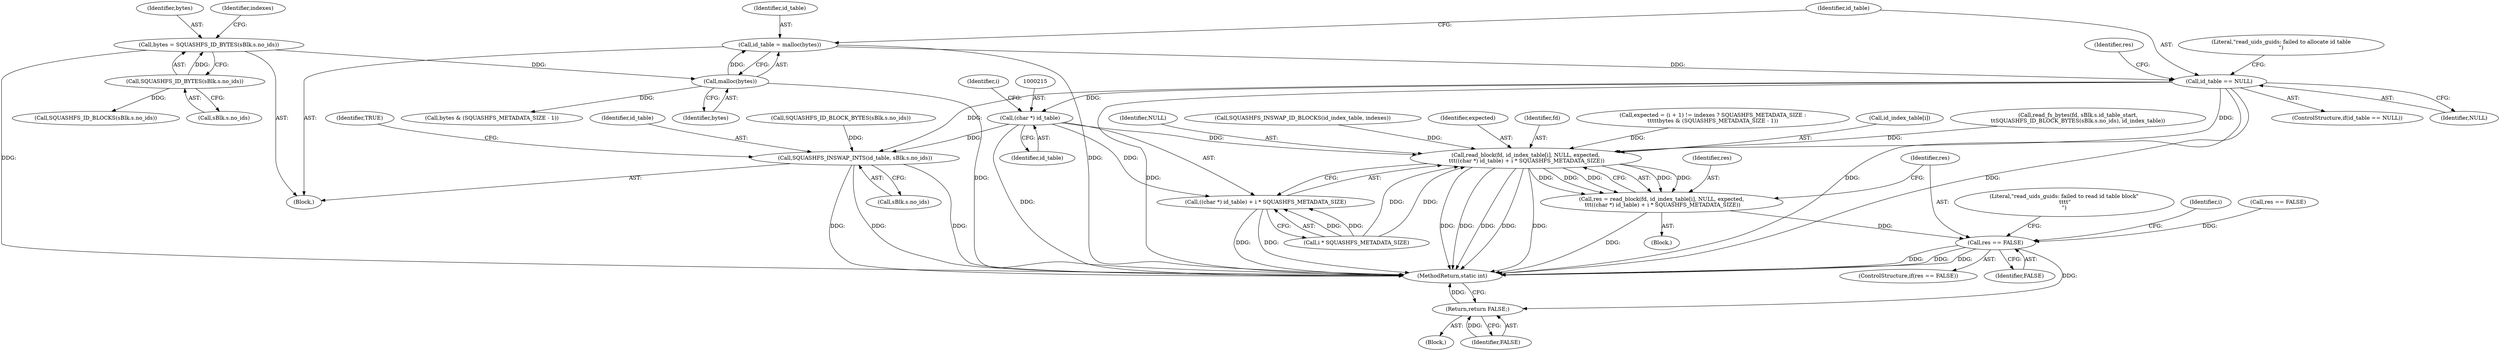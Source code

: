 digraph "0_squashfs-tools_f95864afe8833fe3ad782d714b41378e860977b1_3@API" {
"1000132" [label="(Call,id_table = malloc(bytes))"];
"1000134" [label="(Call,malloc(bytes))"];
"1000107" [label="(Call,bytes = SQUASHFS_ID_BYTES(sBlk.s.no_ids))"];
"1000109" [label="(Call,SQUASHFS_ID_BYTES(sBlk.s.no_ids))"];
"1000137" [label="(Call,id_table == NULL)"];
"1000206" [label="(Call,read_block(fd, id_index_table[i], NULL, expected,\n \t\t\t((char *) id_table) + i * SQUASHFS_METADATA_SIZE))"];
"1000204" [label="(Call,res = read_block(fd, id_index_table[i], NULL, expected,\n \t\t\t((char *) id_table) + i * SQUASHFS_METADATA_SIZE))"];
"1000221" [label="(Call,res == FALSE)"];
"1000227" [label="(Return,return FALSE;)"];
"1000214" [label="(Call,(char *) id_table)"];
"1000213" [label="(Call,((char *) id_table) + i * SQUASHFS_METADATA_SIZE)"];
"1000229" [label="(Call,SQUASHFS_INSWAP_INTS(id_table, sBlk.s.no_ids))"];
"1000108" [label="(Identifier,bytes)"];
"1000226" [label="(Literal,\"read_uids_guids: failed to read id table block\"\n \t\t\t\t\"\n\")"];
"1000206" [label="(Call,read_block(fd, id_index_table[i], NULL, expected,\n \t\t\t((char *) id_table) + i * SQUASHFS_METADATA_SIZE))"];
"1000109" [label="(Call,SQUASHFS_ID_BYTES(sBlk.s.no_ids))"];
"1000142" [label="(Literal,\"read_uids_guids: failed to allocate id table\n\")"];
"1000117" [label="(Identifier,indexes)"];
"1000138" [label="(Identifier,id_table)"];
"1000220" [label="(ControlStructure,if(res == FALSE))"];
"1000204" [label="(Call,res = read_block(fd, id_index_table[i], NULL, expected,\n \t\t\t((char *) id_table) + i * SQUASHFS_METADATA_SIZE))"];
"1000199" [label="(Call,bytes & (SQUASHFS_METADATA_SIZE - 1))"];
"1000170" [label="(Call,SQUASHFS_INSWAP_ID_BLOCKS(id_index_table, indexes))"];
"1000221" [label="(Call,res == FALSE)"];
"1000223" [label="(Identifier,FALSE)"];
"1000237" [label="(Identifier,TRUE)"];
"1000136" [label="(ControlStructure,if(id_table == NULL))"];
"1000110" [label="(Call,sBlk.s.no_ids)"];
"1000212" [label="(Identifier,expected)"];
"1000205" [label="(Identifier,res)"];
"1000133" [label="(Identifier,id_table)"];
"1000118" [label="(Call,SQUASHFS_ID_BLOCKS(sBlk.s.no_ids))"];
"1000213" [label="(Call,((char *) id_table) + i * SQUASHFS_METADATA_SIZE)"];
"1000207" [label="(Identifier,fd)"];
"1000135" [label="(Identifier,bytes)"];
"1000230" [label="(Identifier,id_table)"];
"1000190" [label="(Call,expected = (i + 1) != indexes ? SQUASHFS_METADATA_SIZE :\n\t\t\t\t\tbytes & (SQUASHFS_METADATA_SIZE - 1))"];
"1000208" [label="(Call,id_index_table[i])"];
"1000137" [label="(Call,id_table == NULL)"];
"1000147" [label="(Call,read_fs_bytes(fd, sBlk.s.id_table_start,\n\t\tSQUASHFS_ID_BLOCK_BYTES(sBlk.s.no_ids), id_index_table))"];
"1000187" [label="(Identifier,i)"];
"1000211" [label="(Identifier,NULL)"];
"1000227" [label="(Return,return FALSE;)"];
"1000216" [label="(Identifier,id_table)"];
"1000238" [label="(MethodReturn,static int)"];
"1000224" [label="(Block,)"];
"1000222" [label="(Identifier,res)"];
"1000231" [label="(Call,sBlk.s.no_ids)"];
"1000217" [label="(Call,i * SQUASHFS_METADATA_SIZE)"];
"1000228" [label="(Identifier,FALSE)"];
"1000218" [label="(Identifier,i)"];
"1000107" [label="(Call,bytes = SQUASHFS_ID_BYTES(sBlk.s.no_ids))"];
"1000214" [label="(Call,(char *) id_table)"];
"1000134" [label="(Call,malloc(bytes))"];
"1000139" [label="(Identifier,NULL)"];
"1000103" [label="(Block,)"];
"1000162" [label="(Call,res == FALSE)"];
"1000154" [label="(Call,SQUASHFS_ID_BLOCK_BYTES(sBlk.s.no_ids))"];
"1000146" [label="(Identifier,res)"];
"1000132" [label="(Call,id_table = malloc(bytes))"];
"1000229" [label="(Call,SQUASHFS_INSWAP_INTS(id_table, sBlk.s.no_ids))"];
"1000188" [label="(Block,)"];
"1000132" -> "1000103"  [label="AST: "];
"1000132" -> "1000134"  [label="CFG: "];
"1000133" -> "1000132"  [label="AST: "];
"1000134" -> "1000132"  [label="AST: "];
"1000138" -> "1000132"  [label="CFG: "];
"1000132" -> "1000238"  [label="DDG: "];
"1000134" -> "1000132"  [label="DDG: "];
"1000132" -> "1000137"  [label="DDG: "];
"1000134" -> "1000135"  [label="CFG: "];
"1000135" -> "1000134"  [label="AST: "];
"1000134" -> "1000238"  [label="DDG: "];
"1000107" -> "1000134"  [label="DDG: "];
"1000134" -> "1000199"  [label="DDG: "];
"1000107" -> "1000103"  [label="AST: "];
"1000107" -> "1000109"  [label="CFG: "];
"1000108" -> "1000107"  [label="AST: "];
"1000109" -> "1000107"  [label="AST: "];
"1000117" -> "1000107"  [label="CFG: "];
"1000107" -> "1000238"  [label="DDG: "];
"1000109" -> "1000107"  [label="DDG: "];
"1000109" -> "1000110"  [label="CFG: "];
"1000110" -> "1000109"  [label="AST: "];
"1000109" -> "1000118"  [label="DDG: "];
"1000137" -> "1000136"  [label="AST: "];
"1000137" -> "1000139"  [label="CFG: "];
"1000138" -> "1000137"  [label="AST: "];
"1000139" -> "1000137"  [label="AST: "];
"1000142" -> "1000137"  [label="CFG: "];
"1000146" -> "1000137"  [label="CFG: "];
"1000137" -> "1000238"  [label="DDG: "];
"1000137" -> "1000238"  [label="DDG: "];
"1000137" -> "1000238"  [label="DDG: "];
"1000137" -> "1000206"  [label="DDG: "];
"1000137" -> "1000214"  [label="DDG: "];
"1000137" -> "1000229"  [label="DDG: "];
"1000206" -> "1000204"  [label="AST: "];
"1000206" -> "1000213"  [label="CFG: "];
"1000207" -> "1000206"  [label="AST: "];
"1000208" -> "1000206"  [label="AST: "];
"1000211" -> "1000206"  [label="AST: "];
"1000212" -> "1000206"  [label="AST: "];
"1000213" -> "1000206"  [label="AST: "];
"1000204" -> "1000206"  [label="CFG: "];
"1000206" -> "1000238"  [label="DDG: "];
"1000206" -> "1000238"  [label="DDG: "];
"1000206" -> "1000238"  [label="DDG: "];
"1000206" -> "1000238"  [label="DDG: "];
"1000206" -> "1000238"  [label="DDG: "];
"1000206" -> "1000204"  [label="DDG: "];
"1000206" -> "1000204"  [label="DDG: "];
"1000206" -> "1000204"  [label="DDG: "];
"1000206" -> "1000204"  [label="DDG: "];
"1000206" -> "1000204"  [label="DDG: "];
"1000147" -> "1000206"  [label="DDG: "];
"1000170" -> "1000206"  [label="DDG: "];
"1000190" -> "1000206"  [label="DDG: "];
"1000214" -> "1000206"  [label="DDG: "];
"1000217" -> "1000206"  [label="DDG: "];
"1000217" -> "1000206"  [label="DDG: "];
"1000204" -> "1000188"  [label="AST: "];
"1000205" -> "1000204"  [label="AST: "];
"1000222" -> "1000204"  [label="CFG: "];
"1000204" -> "1000238"  [label="DDG: "];
"1000204" -> "1000221"  [label="DDG: "];
"1000221" -> "1000220"  [label="AST: "];
"1000221" -> "1000223"  [label="CFG: "];
"1000222" -> "1000221"  [label="AST: "];
"1000223" -> "1000221"  [label="AST: "];
"1000226" -> "1000221"  [label="CFG: "];
"1000187" -> "1000221"  [label="CFG: "];
"1000221" -> "1000238"  [label="DDG: "];
"1000221" -> "1000238"  [label="DDG: "];
"1000221" -> "1000238"  [label="DDG: "];
"1000162" -> "1000221"  [label="DDG: "];
"1000221" -> "1000227"  [label="DDG: "];
"1000227" -> "1000224"  [label="AST: "];
"1000227" -> "1000228"  [label="CFG: "];
"1000228" -> "1000227"  [label="AST: "];
"1000238" -> "1000227"  [label="CFG: "];
"1000227" -> "1000238"  [label="DDG: "];
"1000228" -> "1000227"  [label="DDG: "];
"1000214" -> "1000213"  [label="AST: "];
"1000214" -> "1000216"  [label="CFG: "];
"1000215" -> "1000214"  [label="AST: "];
"1000216" -> "1000214"  [label="AST: "];
"1000218" -> "1000214"  [label="CFG: "];
"1000214" -> "1000238"  [label="DDG: "];
"1000214" -> "1000213"  [label="DDG: "];
"1000214" -> "1000229"  [label="DDG: "];
"1000213" -> "1000217"  [label="CFG: "];
"1000217" -> "1000213"  [label="AST: "];
"1000213" -> "1000238"  [label="DDG: "];
"1000213" -> "1000238"  [label="DDG: "];
"1000217" -> "1000213"  [label="DDG: "];
"1000217" -> "1000213"  [label="DDG: "];
"1000229" -> "1000103"  [label="AST: "];
"1000229" -> "1000231"  [label="CFG: "];
"1000230" -> "1000229"  [label="AST: "];
"1000231" -> "1000229"  [label="AST: "];
"1000237" -> "1000229"  [label="CFG: "];
"1000229" -> "1000238"  [label="DDG: "];
"1000229" -> "1000238"  [label="DDG: "];
"1000229" -> "1000238"  [label="DDG: "];
"1000154" -> "1000229"  [label="DDG: "];
}
